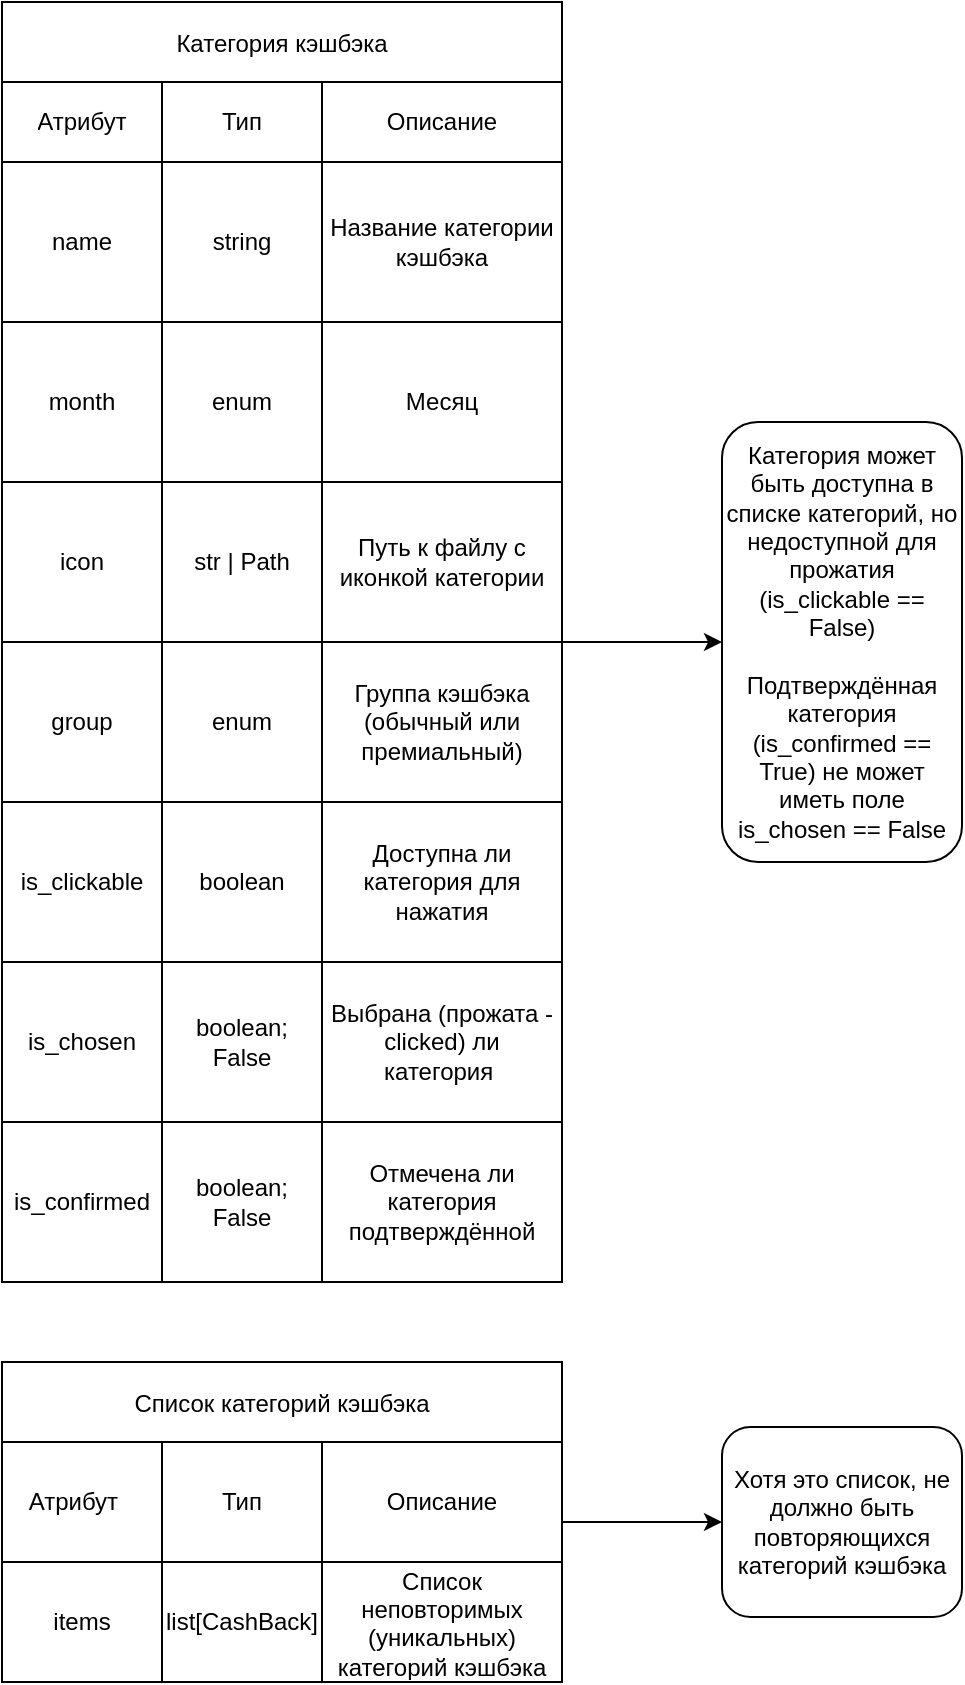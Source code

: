 <mxfile version="24.7.17">
  <diagram name="Page-1" id="cx02CMatr94ILN04bPKe">
    <mxGraphModel dx="441" dy="835" grid="1" gridSize="10" guides="1" tooltips="1" connect="1" arrows="1" fold="1" page="1" pageScale="1" pageWidth="1100" pageHeight="850" math="0" shadow="0">
      <root>
        <mxCell id="0" />
        <mxCell id="1" parent="0" />
        <mxCell id="ibllBAHYzR9Kgjg2L-2O-74" value="" style="edgeStyle=orthogonalEdgeStyle;rounded=0;orthogonalLoop=1;jettySize=auto;html=1;" edge="1" parent="1" source="ibllBAHYzR9Kgjg2L-2O-44" target="ibllBAHYzR9Kgjg2L-2O-73">
          <mxGeometry relative="1" as="geometry" />
        </mxCell>
        <mxCell id="ibllBAHYzR9Kgjg2L-2O-44" value="Категория кэшбэка" style="shape=table;startSize=40;container=1;collapsible=0;childLayout=tableLayout;" vertex="1" parent="1">
          <mxGeometry x="40" y="40" width="280" height="640" as="geometry" />
        </mxCell>
        <mxCell id="ibllBAHYzR9Kgjg2L-2O-45" value="" style="shape=tableRow;horizontal=0;startSize=0;swimlaneHead=0;swimlaneBody=0;strokeColor=inherit;top=0;left=0;bottom=0;right=0;collapsible=0;dropTarget=0;fillColor=none;points=[[0,0.5],[1,0.5]];portConstraint=eastwest;" vertex="1" parent="ibllBAHYzR9Kgjg2L-2O-44">
          <mxGeometry y="40" width="280" height="40" as="geometry" />
        </mxCell>
        <mxCell id="ibllBAHYzR9Kgjg2L-2O-46" value="Атрибут" style="shape=partialRectangle;html=1;whiteSpace=wrap;connectable=0;strokeColor=inherit;overflow=hidden;fillColor=none;top=0;left=0;bottom=0;right=0;pointerEvents=1;" vertex="1" parent="ibllBAHYzR9Kgjg2L-2O-45">
          <mxGeometry width="80" height="40" as="geometry">
            <mxRectangle width="80" height="40" as="alternateBounds" />
          </mxGeometry>
        </mxCell>
        <mxCell id="ibllBAHYzR9Kgjg2L-2O-47" value="Тип" style="shape=partialRectangle;html=1;whiteSpace=wrap;connectable=0;strokeColor=inherit;overflow=hidden;fillColor=none;top=0;left=0;bottom=0;right=0;pointerEvents=1;" vertex="1" parent="ibllBAHYzR9Kgjg2L-2O-45">
          <mxGeometry x="80" width="80" height="40" as="geometry">
            <mxRectangle width="80" height="40" as="alternateBounds" />
          </mxGeometry>
        </mxCell>
        <mxCell id="ibllBAHYzR9Kgjg2L-2O-48" value="Описание" style="shape=partialRectangle;html=1;whiteSpace=wrap;connectable=0;strokeColor=inherit;overflow=hidden;fillColor=none;top=0;left=0;bottom=0;right=0;pointerEvents=1;" vertex="1" parent="ibllBAHYzR9Kgjg2L-2O-45">
          <mxGeometry x="160" width="120" height="40" as="geometry">
            <mxRectangle width="120" height="40" as="alternateBounds" />
          </mxGeometry>
        </mxCell>
        <mxCell id="ibllBAHYzR9Kgjg2L-2O-50" value="" style="shape=tableRow;horizontal=0;startSize=0;swimlaneHead=0;swimlaneBody=0;strokeColor=inherit;top=0;left=0;bottom=0;right=0;collapsible=0;dropTarget=0;fillColor=none;points=[[0,0.5],[1,0.5]];portConstraint=eastwest;" vertex="1" parent="ibllBAHYzR9Kgjg2L-2O-44">
          <mxGeometry y="80" width="280" height="80" as="geometry" />
        </mxCell>
        <mxCell id="ibllBAHYzR9Kgjg2L-2O-51" value="name" style="shape=partialRectangle;html=1;whiteSpace=wrap;connectable=0;strokeColor=inherit;overflow=hidden;fillColor=none;top=0;left=0;bottom=0;right=0;pointerEvents=1;" vertex="1" parent="ibllBAHYzR9Kgjg2L-2O-50">
          <mxGeometry width="80" height="80" as="geometry">
            <mxRectangle width="80" height="80" as="alternateBounds" />
          </mxGeometry>
        </mxCell>
        <mxCell id="ibllBAHYzR9Kgjg2L-2O-52" value="string" style="shape=partialRectangle;html=1;whiteSpace=wrap;connectable=0;strokeColor=inherit;overflow=hidden;fillColor=none;top=0;left=0;bottom=0;right=0;pointerEvents=1;" vertex="1" parent="ibllBAHYzR9Kgjg2L-2O-50">
          <mxGeometry x="80" width="80" height="80" as="geometry">
            <mxRectangle width="80" height="80" as="alternateBounds" />
          </mxGeometry>
        </mxCell>
        <mxCell id="ibllBAHYzR9Kgjg2L-2O-53" value="Название категории кэшбэка" style="shape=partialRectangle;html=1;whiteSpace=wrap;connectable=0;strokeColor=inherit;overflow=hidden;fillColor=none;top=0;left=0;bottom=0;right=0;pointerEvents=1;" vertex="1" parent="ibllBAHYzR9Kgjg2L-2O-50">
          <mxGeometry x="160" width="120" height="80" as="geometry">
            <mxRectangle width="120" height="80" as="alternateBounds" />
          </mxGeometry>
        </mxCell>
        <mxCell id="ibllBAHYzR9Kgjg2L-2O-91" style="shape=tableRow;horizontal=0;startSize=0;swimlaneHead=0;swimlaneBody=0;strokeColor=inherit;top=0;left=0;bottom=0;right=0;collapsible=0;dropTarget=0;fillColor=none;points=[[0,0.5],[1,0.5]];portConstraint=eastwest;" vertex="1" parent="ibllBAHYzR9Kgjg2L-2O-44">
          <mxGeometry y="160" width="280" height="80" as="geometry" />
        </mxCell>
        <mxCell id="ibllBAHYzR9Kgjg2L-2O-92" value="month" style="shape=partialRectangle;html=1;whiteSpace=wrap;connectable=0;strokeColor=inherit;overflow=hidden;fillColor=none;top=0;left=0;bottom=0;right=0;pointerEvents=1;" vertex="1" parent="ibllBAHYzR9Kgjg2L-2O-91">
          <mxGeometry width="80" height="80" as="geometry">
            <mxRectangle width="80" height="80" as="alternateBounds" />
          </mxGeometry>
        </mxCell>
        <mxCell id="ibllBAHYzR9Kgjg2L-2O-93" value="enum" style="shape=partialRectangle;html=1;whiteSpace=wrap;connectable=0;strokeColor=inherit;overflow=hidden;fillColor=none;top=0;left=0;bottom=0;right=0;pointerEvents=1;" vertex="1" parent="ibllBAHYzR9Kgjg2L-2O-91">
          <mxGeometry x="80" width="80" height="80" as="geometry">
            <mxRectangle width="80" height="80" as="alternateBounds" />
          </mxGeometry>
        </mxCell>
        <mxCell id="ibllBAHYzR9Kgjg2L-2O-94" value="Месяц" style="shape=partialRectangle;html=1;whiteSpace=wrap;connectable=0;strokeColor=inherit;overflow=hidden;fillColor=none;top=0;left=0;bottom=0;right=0;pointerEvents=1;" vertex="1" parent="ibllBAHYzR9Kgjg2L-2O-91">
          <mxGeometry x="160" width="120" height="80" as="geometry">
            <mxRectangle width="120" height="80" as="alternateBounds" />
          </mxGeometry>
        </mxCell>
        <mxCell id="ibllBAHYzR9Kgjg2L-2O-55" value="" style="shape=tableRow;horizontal=0;startSize=0;swimlaneHead=0;swimlaneBody=0;strokeColor=inherit;top=0;left=0;bottom=0;right=0;collapsible=0;dropTarget=0;fillColor=none;points=[[0,0.5],[1,0.5]];portConstraint=eastwest;" vertex="1" parent="ibllBAHYzR9Kgjg2L-2O-44">
          <mxGeometry y="240" width="280" height="80" as="geometry" />
        </mxCell>
        <mxCell id="ibllBAHYzR9Kgjg2L-2O-56" value="icon" style="shape=partialRectangle;html=1;whiteSpace=wrap;connectable=0;strokeColor=inherit;overflow=hidden;fillColor=none;top=0;left=0;bottom=0;right=0;pointerEvents=1;" vertex="1" parent="ibllBAHYzR9Kgjg2L-2O-55">
          <mxGeometry width="80" height="80" as="geometry">
            <mxRectangle width="80" height="80" as="alternateBounds" />
          </mxGeometry>
        </mxCell>
        <mxCell id="ibllBAHYzR9Kgjg2L-2O-57" value="str | Path" style="shape=partialRectangle;html=1;whiteSpace=wrap;connectable=0;strokeColor=inherit;overflow=hidden;fillColor=none;top=0;left=0;bottom=0;right=0;pointerEvents=1;" vertex="1" parent="ibllBAHYzR9Kgjg2L-2O-55">
          <mxGeometry x="80" width="80" height="80" as="geometry">
            <mxRectangle width="80" height="80" as="alternateBounds" />
          </mxGeometry>
        </mxCell>
        <mxCell id="ibllBAHYzR9Kgjg2L-2O-58" value="Путь к файлу с иконкой категории" style="shape=partialRectangle;html=1;whiteSpace=wrap;connectable=0;strokeColor=inherit;overflow=hidden;fillColor=none;top=0;left=0;bottom=0;right=0;pointerEvents=1;" vertex="1" parent="ibllBAHYzR9Kgjg2L-2O-55">
          <mxGeometry x="160" width="120" height="80" as="geometry">
            <mxRectangle width="120" height="80" as="alternateBounds" />
          </mxGeometry>
        </mxCell>
        <mxCell id="ibllBAHYzR9Kgjg2L-2O-128" style="shape=tableRow;horizontal=0;startSize=0;swimlaneHead=0;swimlaneBody=0;strokeColor=inherit;top=0;left=0;bottom=0;right=0;collapsible=0;dropTarget=0;fillColor=none;points=[[0,0.5],[1,0.5]];portConstraint=eastwest;" vertex="1" parent="ibllBAHYzR9Kgjg2L-2O-44">
          <mxGeometry y="320" width="280" height="80" as="geometry" />
        </mxCell>
        <mxCell id="ibllBAHYzR9Kgjg2L-2O-129" value="group" style="shape=partialRectangle;html=1;whiteSpace=wrap;connectable=0;strokeColor=inherit;overflow=hidden;fillColor=none;top=0;left=0;bottom=0;right=0;pointerEvents=1;" vertex="1" parent="ibllBAHYzR9Kgjg2L-2O-128">
          <mxGeometry width="80" height="80" as="geometry">
            <mxRectangle width="80" height="80" as="alternateBounds" />
          </mxGeometry>
        </mxCell>
        <mxCell id="ibllBAHYzR9Kgjg2L-2O-130" value="enum" style="shape=partialRectangle;html=1;whiteSpace=wrap;connectable=0;strokeColor=inherit;overflow=hidden;fillColor=none;top=0;left=0;bottom=0;right=0;pointerEvents=1;" vertex="1" parent="ibllBAHYzR9Kgjg2L-2O-128">
          <mxGeometry x="80" width="80" height="80" as="geometry">
            <mxRectangle width="80" height="80" as="alternateBounds" />
          </mxGeometry>
        </mxCell>
        <mxCell id="ibllBAHYzR9Kgjg2L-2O-131" value="Группа кэшбэка (обычный или премиальный)" style="shape=partialRectangle;html=1;whiteSpace=wrap;connectable=0;strokeColor=inherit;overflow=hidden;fillColor=none;top=0;left=0;bottom=0;right=0;pointerEvents=1;" vertex="1" parent="ibllBAHYzR9Kgjg2L-2O-128">
          <mxGeometry x="160" width="120" height="80" as="geometry">
            <mxRectangle width="120" height="80" as="alternateBounds" />
          </mxGeometry>
        </mxCell>
        <mxCell id="ibllBAHYzR9Kgjg2L-2O-60" value="" style="shape=tableRow;horizontal=0;startSize=0;swimlaneHead=0;swimlaneBody=0;strokeColor=inherit;top=0;left=0;bottom=0;right=0;collapsible=0;dropTarget=0;fillColor=none;points=[[0,0.5],[1,0.5]];portConstraint=eastwest;" vertex="1" parent="ibllBAHYzR9Kgjg2L-2O-44">
          <mxGeometry y="400" width="280" height="80" as="geometry" />
        </mxCell>
        <mxCell id="ibllBAHYzR9Kgjg2L-2O-61" value="is_clickable" style="shape=partialRectangle;html=1;whiteSpace=wrap;connectable=0;strokeColor=inherit;overflow=hidden;fillColor=none;top=0;left=0;bottom=0;right=0;pointerEvents=1;" vertex="1" parent="ibllBAHYzR9Kgjg2L-2O-60">
          <mxGeometry width="80" height="80" as="geometry">
            <mxRectangle width="80" height="80" as="alternateBounds" />
          </mxGeometry>
        </mxCell>
        <mxCell id="ibllBAHYzR9Kgjg2L-2O-62" value="boolean" style="shape=partialRectangle;html=1;whiteSpace=wrap;connectable=0;strokeColor=inherit;overflow=hidden;fillColor=none;top=0;left=0;bottom=0;right=0;pointerEvents=1;" vertex="1" parent="ibllBAHYzR9Kgjg2L-2O-60">
          <mxGeometry x="80" width="80" height="80" as="geometry">
            <mxRectangle width="80" height="80" as="alternateBounds" />
          </mxGeometry>
        </mxCell>
        <mxCell id="ibllBAHYzR9Kgjg2L-2O-63" value="Доступна ли категория для нажатия" style="shape=partialRectangle;html=1;whiteSpace=wrap;connectable=0;strokeColor=inherit;overflow=hidden;fillColor=none;top=0;left=0;bottom=0;right=0;pointerEvents=1;" vertex="1" parent="ibllBAHYzR9Kgjg2L-2O-60">
          <mxGeometry x="160" width="120" height="80" as="geometry">
            <mxRectangle width="120" height="80" as="alternateBounds" />
          </mxGeometry>
        </mxCell>
        <mxCell id="ibllBAHYzR9Kgjg2L-2O-65" style="shape=tableRow;horizontal=0;startSize=0;swimlaneHead=0;swimlaneBody=0;strokeColor=inherit;top=0;left=0;bottom=0;right=0;collapsible=0;dropTarget=0;fillColor=none;points=[[0,0.5],[1,0.5]];portConstraint=eastwest;" vertex="1" parent="ibllBAHYzR9Kgjg2L-2O-44">
          <mxGeometry y="480" width="280" height="80" as="geometry" />
        </mxCell>
        <mxCell id="ibllBAHYzR9Kgjg2L-2O-66" value="is_chosen" style="shape=partialRectangle;html=1;whiteSpace=wrap;connectable=0;strokeColor=inherit;overflow=hidden;fillColor=none;top=0;left=0;bottom=0;right=0;pointerEvents=1;" vertex="1" parent="ibllBAHYzR9Kgjg2L-2O-65">
          <mxGeometry width="80" height="80" as="geometry">
            <mxRectangle width="80" height="80" as="alternateBounds" />
          </mxGeometry>
        </mxCell>
        <mxCell id="ibllBAHYzR9Kgjg2L-2O-67" value="boolean;&lt;div&gt;False&lt;/div&gt;" style="shape=partialRectangle;html=1;whiteSpace=wrap;connectable=0;strokeColor=inherit;overflow=hidden;fillColor=none;top=0;left=0;bottom=0;right=0;pointerEvents=1;" vertex="1" parent="ibllBAHYzR9Kgjg2L-2O-65">
          <mxGeometry x="80" width="80" height="80" as="geometry">
            <mxRectangle width="80" height="80" as="alternateBounds" />
          </mxGeometry>
        </mxCell>
        <mxCell id="ibllBAHYzR9Kgjg2L-2O-68" value="Выбрана (прожата - clicked) ли категория&amp;nbsp;" style="shape=partialRectangle;html=1;whiteSpace=wrap;connectable=0;strokeColor=inherit;overflow=hidden;fillColor=none;top=0;left=0;bottom=0;right=0;pointerEvents=1;" vertex="1" parent="ibllBAHYzR9Kgjg2L-2O-65">
          <mxGeometry x="160" width="120" height="80" as="geometry">
            <mxRectangle width="120" height="80" as="alternateBounds" />
          </mxGeometry>
        </mxCell>
        <mxCell id="ibllBAHYzR9Kgjg2L-2O-87" style="shape=tableRow;horizontal=0;startSize=0;swimlaneHead=0;swimlaneBody=0;strokeColor=inherit;top=0;left=0;bottom=0;right=0;collapsible=0;dropTarget=0;fillColor=none;points=[[0,0.5],[1,0.5]];portConstraint=eastwest;" vertex="1" parent="ibllBAHYzR9Kgjg2L-2O-44">
          <mxGeometry y="560" width="280" height="80" as="geometry" />
        </mxCell>
        <mxCell id="ibllBAHYzR9Kgjg2L-2O-88" value="is_confirmed" style="shape=partialRectangle;html=1;whiteSpace=wrap;connectable=0;strokeColor=inherit;overflow=hidden;fillColor=none;top=0;left=0;bottom=0;right=0;pointerEvents=1;" vertex="1" parent="ibllBAHYzR9Kgjg2L-2O-87">
          <mxGeometry width="80" height="80" as="geometry">
            <mxRectangle width="80" height="80" as="alternateBounds" />
          </mxGeometry>
        </mxCell>
        <mxCell id="ibllBAHYzR9Kgjg2L-2O-89" value="boolean;&lt;div&gt;False&lt;/div&gt;" style="shape=partialRectangle;html=1;whiteSpace=wrap;connectable=0;strokeColor=inherit;overflow=hidden;fillColor=none;top=0;left=0;bottom=0;right=0;pointerEvents=1;" vertex="1" parent="ibllBAHYzR9Kgjg2L-2O-87">
          <mxGeometry x="80" width="80" height="80" as="geometry">
            <mxRectangle width="80" height="80" as="alternateBounds" />
          </mxGeometry>
        </mxCell>
        <mxCell id="ibllBAHYzR9Kgjg2L-2O-90" value="Отмечена ли категория подтверждённой" style="shape=partialRectangle;html=1;whiteSpace=wrap;connectable=0;strokeColor=inherit;overflow=hidden;fillColor=none;top=0;left=0;bottom=0;right=0;pointerEvents=1;" vertex="1" parent="ibllBAHYzR9Kgjg2L-2O-87">
          <mxGeometry x="160" width="120" height="80" as="geometry">
            <mxRectangle width="120" height="80" as="alternateBounds" />
          </mxGeometry>
        </mxCell>
        <mxCell id="ibllBAHYzR9Kgjg2L-2O-73" value="Категория может быть доступна в списке категорий, но недоступной для прожатия (is_clickable == False)&lt;div&gt;&lt;br&gt;&lt;/div&gt;&lt;div&gt;Подтверждённая категория (is_confirmed == True) не может иметь поле is_chosen == False&lt;/div&gt;" style="rounded=1;whiteSpace=wrap;html=1;startSize=40;" vertex="1" parent="1">
          <mxGeometry x="400" y="250" width="120" height="220" as="geometry" />
        </mxCell>
        <mxCell id="ibllBAHYzR9Kgjg2L-2O-158" value="" style="edgeStyle=orthogonalEdgeStyle;rounded=0;orthogonalLoop=1;jettySize=auto;html=1;" edge="1" parent="1" source="ibllBAHYzR9Kgjg2L-2O-148" target="ibllBAHYzR9Kgjg2L-2O-157">
          <mxGeometry relative="1" as="geometry" />
        </mxCell>
        <mxCell id="ibllBAHYzR9Kgjg2L-2O-148" value="Список категорий кэшбэка" style="shape=table;startSize=40;container=1;collapsible=0;childLayout=tableLayout;" vertex="1" parent="1">
          <mxGeometry x="40" y="720" width="280" height="160" as="geometry" />
        </mxCell>
        <mxCell id="ibllBAHYzR9Kgjg2L-2O-149" value="" style="shape=tableRow;horizontal=0;startSize=0;swimlaneHead=0;swimlaneBody=0;strokeColor=inherit;top=0;left=0;bottom=0;right=0;collapsible=0;dropTarget=0;fillColor=none;points=[[0,0.5],[1,0.5]];portConstraint=eastwest;" vertex="1" parent="ibllBAHYzR9Kgjg2L-2O-148">
          <mxGeometry y="40" width="280" height="60" as="geometry" />
        </mxCell>
        <mxCell id="ibllBAHYzR9Kgjg2L-2O-150" value="Атрибут&lt;span style=&quot;white-space: pre;&quot;&gt;&#x9;&lt;/span&gt;" style="shape=partialRectangle;html=1;whiteSpace=wrap;connectable=0;strokeColor=inherit;overflow=hidden;fillColor=none;top=0;left=0;bottom=0;right=0;pointerEvents=1;" vertex="1" parent="ibllBAHYzR9Kgjg2L-2O-149">
          <mxGeometry width="80" height="60" as="geometry">
            <mxRectangle width="80" height="60" as="alternateBounds" />
          </mxGeometry>
        </mxCell>
        <mxCell id="ibllBAHYzR9Kgjg2L-2O-151" value="Тип" style="shape=partialRectangle;html=1;whiteSpace=wrap;connectable=0;strokeColor=inherit;overflow=hidden;fillColor=none;top=0;left=0;bottom=0;right=0;pointerEvents=1;" vertex="1" parent="ibllBAHYzR9Kgjg2L-2O-149">
          <mxGeometry x="80" width="80" height="60" as="geometry">
            <mxRectangle width="80" height="60" as="alternateBounds" />
          </mxGeometry>
        </mxCell>
        <mxCell id="ibllBAHYzR9Kgjg2L-2O-152" value="Описание" style="shape=partialRectangle;html=1;whiteSpace=wrap;connectable=0;strokeColor=inherit;overflow=hidden;fillColor=none;top=0;left=0;bottom=0;right=0;pointerEvents=1;" vertex="1" parent="ibllBAHYzR9Kgjg2L-2O-149">
          <mxGeometry x="160" width="120" height="60" as="geometry">
            <mxRectangle width="120" height="60" as="alternateBounds" />
          </mxGeometry>
        </mxCell>
        <mxCell id="ibllBAHYzR9Kgjg2L-2O-153" value="" style="shape=tableRow;horizontal=0;startSize=0;swimlaneHead=0;swimlaneBody=0;strokeColor=inherit;top=0;left=0;bottom=0;right=0;collapsible=0;dropTarget=0;fillColor=none;points=[[0,0.5],[1,0.5]];portConstraint=eastwest;" vertex="1" parent="ibllBAHYzR9Kgjg2L-2O-148">
          <mxGeometry y="100" width="280" height="60" as="geometry" />
        </mxCell>
        <mxCell id="ibllBAHYzR9Kgjg2L-2O-154" value="items" style="shape=partialRectangle;html=1;whiteSpace=wrap;connectable=0;strokeColor=inherit;overflow=hidden;fillColor=none;top=0;left=0;bottom=0;right=0;pointerEvents=1;" vertex="1" parent="ibllBAHYzR9Kgjg2L-2O-153">
          <mxGeometry width="80" height="60" as="geometry">
            <mxRectangle width="80" height="60" as="alternateBounds" />
          </mxGeometry>
        </mxCell>
        <mxCell id="ibllBAHYzR9Kgjg2L-2O-155" value="list[CashBack]" style="shape=partialRectangle;html=1;whiteSpace=wrap;connectable=0;strokeColor=inherit;overflow=hidden;fillColor=none;top=0;left=0;bottom=0;right=0;pointerEvents=1;" vertex="1" parent="ibllBAHYzR9Kgjg2L-2O-153">
          <mxGeometry x="80" width="80" height="60" as="geometry">
            <mxRectangle width="80" height="60" as="alternateBounds" />
          </mxGeometry>
        </mxCell>
        <mxCell id="ibllBAHYzR9Kgjg2L-2O-156" value="Список неповторимых (уникальных) категорий кэшбэка" style="shape=partialRectangle;html=1;whiteSpace=wrap;connectable=0;strokeColor=inherit;overflow=hidden;fillColor=none;top=0;left=0;bottom=0;right=0;pointerEvents=1;" vertex="1" parent="ibllBAHYzR9Kgjg2L-2O-153">
          <mxGeometry x="160" width="120" height="60" as="geometry">
            <mxRectangle width="120" height="60" as="alternateBounds" />
          </mxGeometry>
        </mxCell>
        <mxCell id="ibllBAHYzR9Kgjg2L-2O-157" value="Хотя это список, не должно быть повторяющихся категорий кэшбэка" style="rounded=1;whiteSpace=wrap;html=1;startSize=40;" vertex="1" parent="1">
          <mxGeometry x="400" y="752.5" width="120" height="95" as="geometry" />
        </mxCell>
      </root>
    </mxGraphModel>
  </diagram>
</mxfile>
